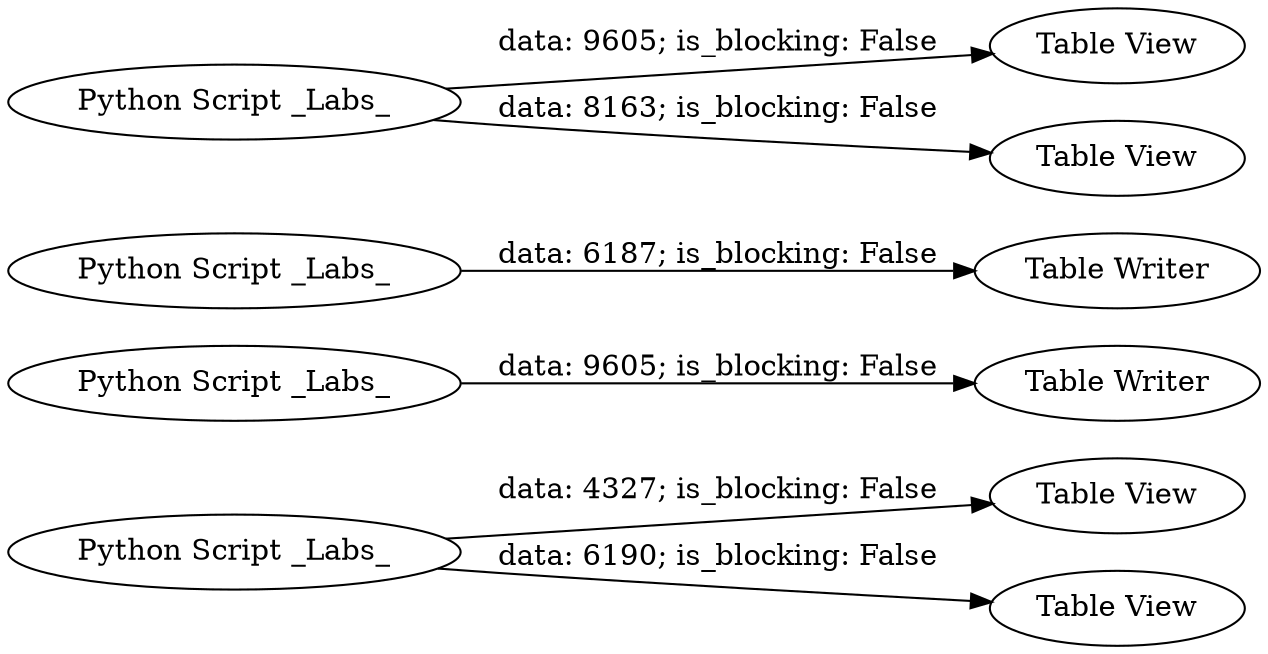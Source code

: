 digraph {
	"-6807261871010294591_2" [label="Python Script _Labs_"]
	"-6807261871010294591_6" [label="Table Writer"]
	"-6807261871010294591_5" [label="Table Writer"]
	"-6807261871010294591_1" [label="Python Script _Labs_"]
	"-6807261871010294591_12" [label="Table View"]
	"-6807261871010294591_13" [label="Table View"]
	"-6807261871010294591_11" [label="Table View"]
	"-6807261871010294591_4" [label="Python Script _Labs_"]
	"-6807261871010294591_14" [label="Table View"]
	"-6807261871010294591_3" [label="Python Script _Labs_"]
	"-6807261871010294591_4" -> "-6807261871010294591_13" [label="data: 9605; is_blocking: False"]
	"-6807261871010294591_1" -> "-6807261871010294591_5" [label="data: 6187; is_blocking: False"]
	"-6807261871010294591_2" -> "-6807261871010294591_12" [label="data: 4327; is_blocking: False"]
	"-6807261871010294591_4" -> "-6807261871010294591_14" [label="data: 8163; is_blocking: False"]
	"-6807261871010294591_2" -> "-6807261871010294591_11" [label="data: 6190; is_blocking: False"]
	"-6807261871010294591_3" -> "-6807261871010294591_6" [label="data: 9605; is_blocking: False"]
	rankdir=LR
}
